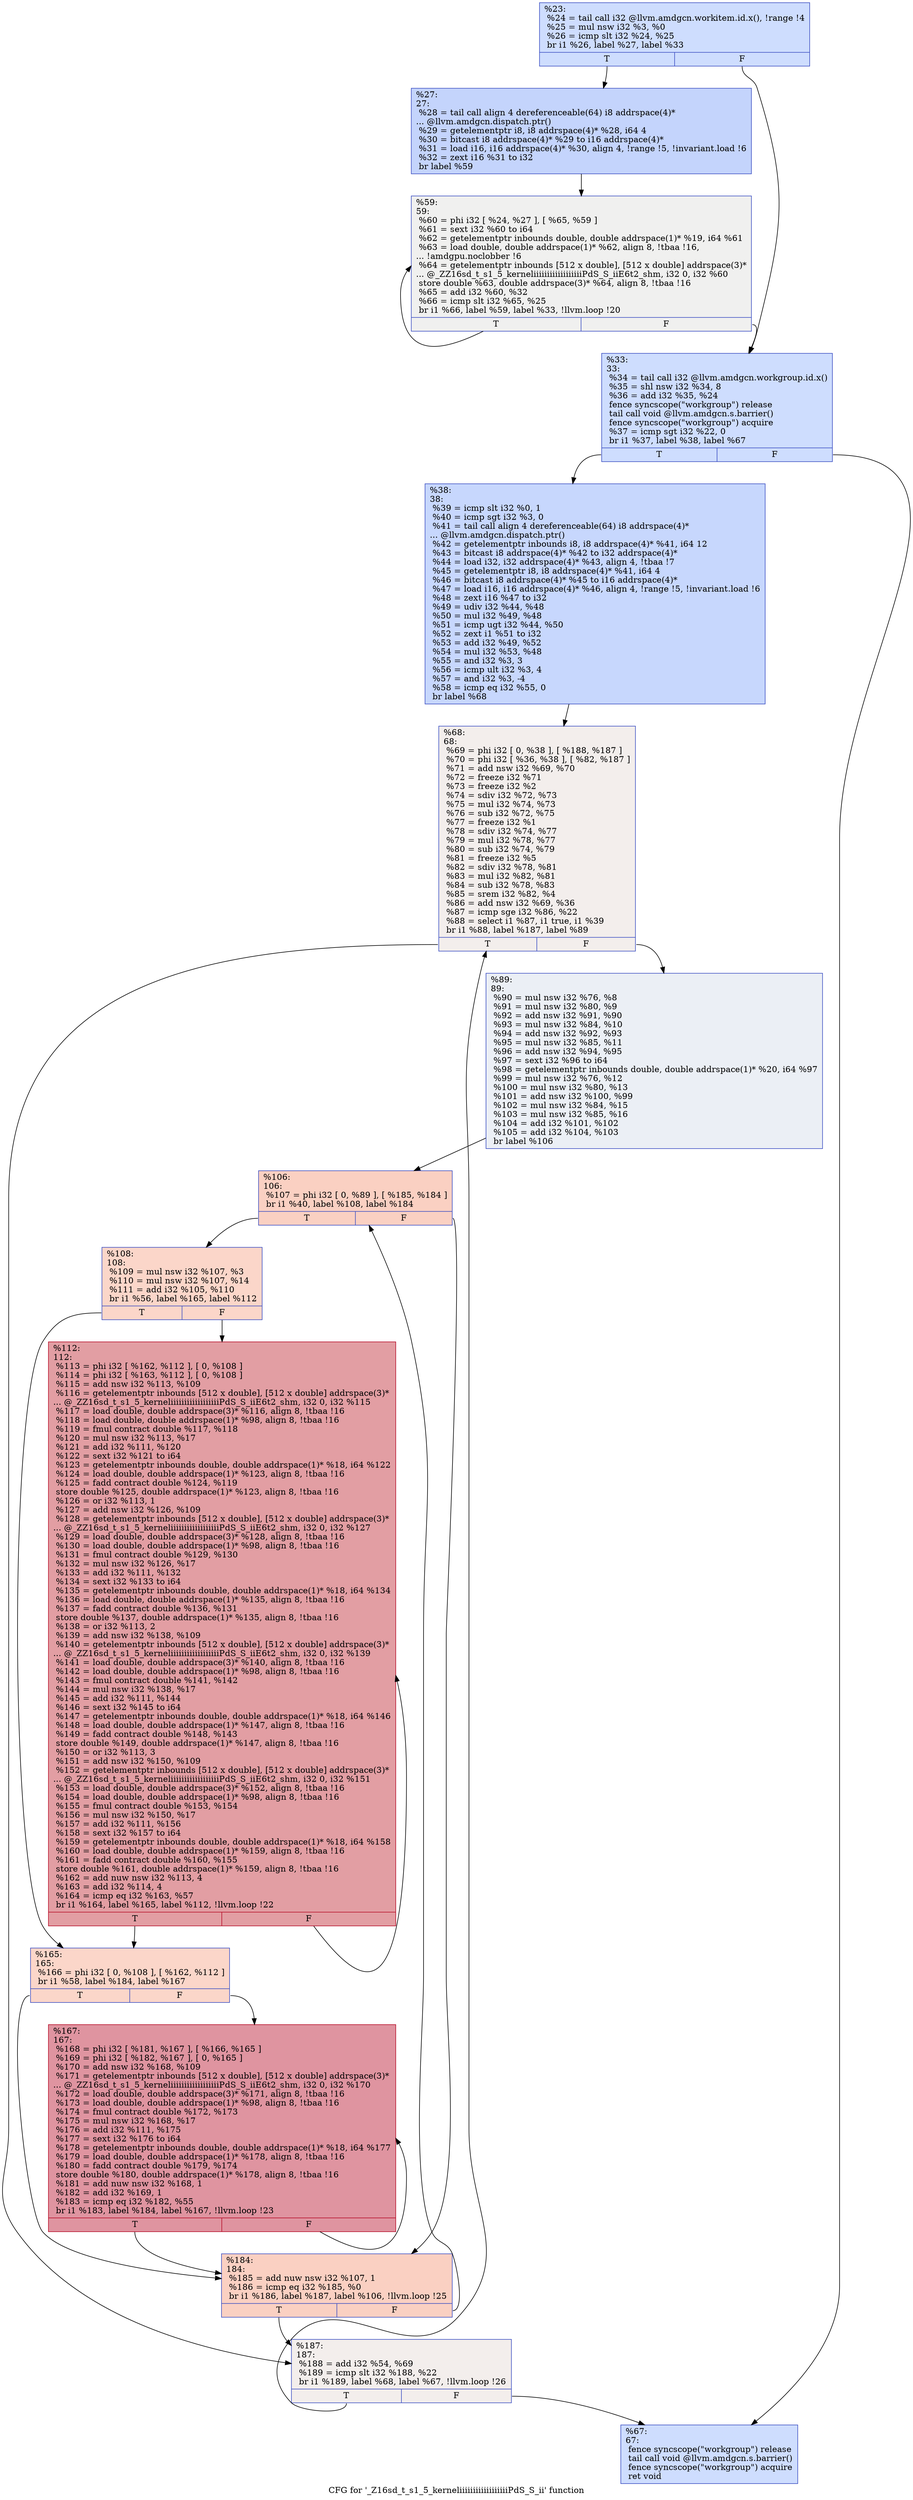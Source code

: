 digraph "CFG for '_Z16sd_t_s1_5_kerneliiiiiiiiiiiiiiiiiiPdS_S_ii' function" {
	label="CFG for '_Z16sd_t_s1_5_kerneliiiiiiiiiiiiiiiiiiPdS_S_ii' function";

	Node0x5ba27b0 [shape=record,color="#3d50c3ff", style=filled, fillcolor="#8fb1fe70",label="{%23:\l  %24 = tail call i32 @llvm.amdgcn.workitem.id.x(), !range !4\l  %25 = mul nsw i32 %3, %0\l  %26 = icmp slt i32 %24, %25\l  br i1 %26, label %27, label %33\l|{<s0>T|<s1>F}}"];
	Node0x5ba27b0:s0 -> Node0x5ba2d70;
	Node0x5ba27b0:s1 -> Node0x5ba2e00;
	Node0x5ba2d70 [shape=record,color="#3d50c3ff", style=filled, fillcolor="#7a9df870",label="{%27:\l27:                                               \l  %28 = tail call align 4 dereferenceable(64) i8 addrspace(4)*\l... @llvm.amdgcn.dispatch.ptr()\l  %29 = getelementptr i8, i8 addrspace(4)* %28, i64 4\l  %30 = bitcast i8 addrspace(4)* %29 to i16 addrspace(4)*\l  %31 = load i16, i16 addrspace(4)* %30, align 4, !range !5, !invariant.load !6\l  %32 = zext i16 %31 to i32\l  br label %59\l}"];
	Node0x5ba2d70 -> Node0x5ba2890;
	Node0x5ba2e00 [shape=record,color="#3d50c3ff", style=filled, fillcolor="#8fb1fe70",label="{%33:\l33:                                               \l  %34 = tail call i32 @llvm.amdgcn.workgroup.id.x()\l  %35 = shl nsw i32 %34, 8\l  %36 = add i32 %35, %24\l  fence syncscope(\"workgroup\") release\l  tail call void @llvm.amdgcn.s.barrier()\l  fence syncscope(\"workgroup\") acquire\l  %37 = icmp sgt i32 %22, 0\l  br i1 %37, label %38, label %67\l|{<s0>T|<s1>F}}"];
	Node0x5ba2e00:s0 -> Node0x5ba58d0;
	Node0x5ba2e00:s1 -> Node0x5ba5960;
	Node0x5ba58d0 [shape=record,color="#3d50c3ff", style=filled, fillcolor="#81a4fb70",label="{%38:\l38:                                               \l  %39 = icmp slt i32 %0, 1\l  %40 = icmp sgt i32 %3, 0\l  %41 = tail call align 4 dereferenceable(64) i8 addrspace(4)*\l... @llvm.amdgcn.dispatch.ptr()\l  %42 = getelementptr inbounds i8, i8 addrspace(4)* %41, i64 12\l  %43 = bitcast i8 addrspace(4)* %42 to i32 addrspace(4)*\l  %44 = load i32, i32 addrspace(4)* %43, align 4, !tbaa !7\l  %45 = getelementptr i8, i8 addrspace(4)* %41, i64 4\l  %46 = bitcast i8 addrspace(4)* %45 to i16 addrspace(4)*\l  %47 = load i16, i16 addrspace(4)* %46, align 4, !range !5, !invariant.load !6\l  %48 = zext i16 %47 to i32\l  %49 = udiv i32 %44, %48\l  %50 = mul i32 %49, %48\l  %51 = icmp ugt i32 %44, %50\l  %52 = zext i1 %51 to i32\l  %53 = add i32 %49, %52\l  %54 = mul i32 %53, %48\l  %55 = and i32 %3, 3\l  %56 = icmp ult i32 %3, 4\l  %57 = and i32 %3, -4\l  %58 = icmp eq i32 %55, 0\l  br label %68\l}"];
	Node0x5ba58d0 -> Node0x5ba73e0;
	Node0x5ba2890 [shape=record,color="#3d50c3ff", style=filled, fillcolor="#dedcdb70",label="{%59:\l59:                                               \l  %60 = phi i32 [ %24, %27 ], [ %65, %59 ]\l  %61 = sext i32 %60 to i64\l  %62 = getelementptr inbounds double, double addrspace(1)* %19, i64 %61\l  %63 = load double, double addrspace(1)* %62, align 8, !tbaa !16,\l... !amdgpu.noclobber !6\l  %64 = getelementptr inbounds [512 x double], [512 x double] addrspace(3)*\l... @_ZZ16sd_t_s1_5_kerneliiiiiiiiiiiiiiiiiiPdS_S_iiE6t2_shm, i32 0, i32 %60\l  store double %63, double addrspace(3)* %64, align 8, !tbaa !16\l  %65 = add i32 %60, %32\l  %66 = icmp slt i32 %65, %25\l  br i1 %66, label %59, label %33, !llvm.loop !20\l|{<s0>T|<s1>F}}"];
	Node0x5ba2890:s0 -> Node0x5ba2890;
	Node0x5ba2890:s1 -> Node0x5ba2e00;
	Node0x5ba5960 [shape=record,color="#3d50c3ff", style=filled, fillcolor="#8fb1fe70",label="{%67:\l67:                                               \l  fence syncscope(\"workgroup\") release\l  tail call void @llvm.amdgcn.s.barrier()\l  fence syncscope(\"workgroup\") acquire\l  ret void\l}"];
	Node0x5ba73e0 [shape=record,color="#3d50c3ff", style=filled, fillcolor="#e3d9d370",label="{%68:\l68:                                               \l  %69 = phi i32 [ 0, %38 ], [ %188, %187 ]\l  %70 = phi i32 [ %36, %38 ], [ %82, %187 ]\l  %71 = add nsw i32 %69, %70\l  %72 = freeze i32 %71\l  %73 = freeze i32 %2\l  %74 = sdiv i32 %72, %73\l  %75 = mul i32 %74, %73\l  %76 = sub i32 %72, %75\l  %77 = freeze i32 %1\l  %78 = sdiv i32 %74, %77\l  %79 = mul i32 %78, %77\l  %80 = sub i32 %74, %79\l  %81 = freeze i32 %5\l  %82 = sdiv i32 %78, %81\l  %83 = mul i32 %82, %81\l  %84 = sub i32 %78, %83\l  %85 = srem i32 %82, %4\l  %86 = add nsw i32 %69, %36\l  %87 = icmp sge i32 %86, %22\l  %88 = select i1 %87, i1 true, i1 %39\l  br i1 %88, label %187, label %89\l|{<s0>T|<s1>F}}"];
	Node0x5ba73e0:s0 -> Node0x5ba8730;
	Node0x5ba73e0:s1 -> Node0x5ba9310;
	Node0x5ba9310 [shape=record,color="#3d50c3ff", style=filled, fillcolor="#d1dae970",label="{%89:\l89:                                               \l  %90 = mul nsw i32 %76, %8\l  %91 = mul nsw i32 %80, %9\l  %92 = add nsw i32 %91, %90\l  %93 = mul nsw i32 %84, %10\l  %94 = add nsw i32 %92, %93\l  %95 = mul nsw i32 %85, %11\l  %96 = add nsw i32 %94, %95\l  %97 = sext i32 %96 to i64\l  %98 = getelementptr inbounds double, double addrspace(1)* %20, i64 %97\l  %99 = mul nsw i32 %76, %12\l  %100 = mul nsw i32 %80, %13\l  %101 = add nsw i32 %100, %99\l  %102 = mul nsw i32 %84, %15\l  %103 = mul nsw i32 %85, %16\l  %104 = add i32 %101, %102\l  %105 = add i32 %104, %103\l  br label %106\l}"];
	Node0x5ba9310 -> Node0x5ba9d00;
	Node0x5ba9d00 [shape=record,color="#3d50c3ff", style=filled, fillcolor="#f3947570",label="{%106:\l106:                                              \l  %107 = phi i32 [ 0, %89 ], [ %185, %184 ]\l  br i1 %40, label %108, label %184\l|{<s0>T|<s1>F}}"];
	Node0x5ba9d00:s0 -> Node0x5ba9f30;
	Node0x5ba9d00:s1 -> Node0x5ba9df0;
	Node0x5ba9f30 [shape=record,color="#3d50c3ff", style=filled, fillcolor="#f6a38570",label="{%108:\l108:                                              \l  %109 = mul nsw i32 %107, %3\l  %110 = mul nsw i32 %107, %14\l  %111 = add i32 %105, %110\l  br i1 %56, label %165, label %112\l|{<s0>T|<s1>F}}"];
	Node0x5ba9f30:s0 -> Node0x5baa220;
	Node0x5ba9f30:s1 -> Node0x5baa270;
	Node0x5baa270 [shape=record,color="#b70d28ff", style=filled, fillcolor="#be242e70",label="{%112:\l112:                                              \l  %113 = phi i32 [ %162, %112 ], [ 0, %108 ]\l  %114 = phi i32 [ %163, %112 ], [ 0, %108 ]\l  %115 = add nsw i32 %113, %109\l  %116 = getelementptr inbounds [512 x double], [512 x double] addrspace(3)*\l... @_ZZ16sd_t_s1_5_kerneliiiiiiiiiiiiiiiiiiPdS_S_iiE6t2_shm, i32 0, i32 %115\l  %117 = load double, double addrspace(3)* %116, align 8, !tbaa !16\l  %118 = load double, double addrspace(1)* %98, align 8, !tbaa !16\l  %119 = fmul contract double %117, %118\l  %120 = mul nsw i32 %113, %17\l  %121 = add i32 %111, %120\l  %122 = sext i32 %121 to i64\l  %123 = getelementptr inbounds double, double addrspace(1)* %18, i64 %122\l  %124 = load double, double addrspace(1)* %123, align 8, !tbaa !16\l  %125 = fadd contract double %124, %119\l  store double %125, double addrspace(1)* %123, align 8, !tbaa !16\l  %126 = or i32 %113, 1\l  %127 = add nsw i32 %126, %109\l  %128 = getelementptr inbounds [512 x double], [512 x double] addrspace(3)*\l... @_ZZ16sd_t_s1_5_kerneliiiiiiiiiiiiiiiiiiPdS_S_iiE6t2_shm, i32 0, i32 %127\l  %129 = load double, double addrspace(3)* %128, align 8, !tbaa !16\l  %130 = load double, double addrspace(1)* %98, align 8, !tbaa !16\l  %131 = fmul contract double %129, %130\l  %132 = mul nsw i32 %126, %17\l  %133 = add i32 %111, %132\l  %134 = sext i32 %133 to i64\l  %135 = getelementptr inbounds double, double addrspace(1)* %18, i64 %134\l  %136 = load double, double addrspace(1)* %135, align 8, !tbaa !16\l  %137 = fadd contract double %136, %131\l  store double %137, double addrspace(1)* %135, align 8, !tbaa !16\l  %138 = or i32 %113, 2\l  %139 = add nsw i32 %138, %109\l  %140 = getelementptr inbounds [512 x double], [512 x double] addrspace(3)*\l... @_ZZ16sd_t_s1_5_kerneliiiiiiiiiiiiiiiiiiPdS_S_iiE6t2_shm, i32 0, i32 %139\l  %141 = load double, double addrspace(3)* %140, align 8, !tbaa !16\l  %142 = load double, double addrspace(1)* %98, align 8, !tbaa !16\l  %143 = fmul contract double %141, %142\l  %144 = mul nsw i32 %138, %17\l  %145 = add i32 %111, %144\l  %146 = sext i32 %145 to i64\l  %147 = getelementptr inbounds double, double addrspace(1)* %18, i64 %146\l  %148 = load double, double addrspace(1)* %147, align 8, !tbaa !16\l  %149 = fadd contract double %148, %143\l  store double %149, double addrspace(1)* %147, align 8, !tbaa !16\l  %150 = or i32 %113, 3\l  %151 = add nsw i32 %150, %109\l  %152 = getelementptr inbounds [512 x double], [512 x double] addrspace(3)*\l... @_ZZ16sd_t_s1_5_kerneliiiiiiiiiiiiiiiiiiPdS_S_iiE6t2_shm, i32 0, i32 %151\l  %153 = load double, double addrspace(3)* %152, align 8, !tbaa !16\l  %154 = load double, double addrspace(1)* %98, align 8, !tbaa !16\l  %155 = fmul contract double %153, %154\l  %156 = mul nsw i32 %150, %17\l  %157 = add i32 %111, %156\l  %158 = sext i32 %157 to i64\l  %159 = getelementptr inbounds double, double addrspace(1)* %18, i64 %158\l  %160 = load double, double addrspace(1)* %159, align 8, !tbaa !16\l  %161 = fadd contract double %160, %155\l  store double %161, double addrspace(1)* %159, align 8, !tbaa !16\l  %162 = add nuw nsw i32 %113, 4\l  %163 = add i32 %114, 4\l  %164 = icmp eq i32 %163, %57\l  br i1 %164, label %165, label %112, !llvm.loop !22\l|{<s0>T|<s1>F}}"];
	Node0x5baa270:s0 -> Node0x5baa220;
	Node0x5baa270:s1 -> Node0x5baa270;
	Node0x5baa220 [shape=record,color="#3d50c3ff", style=filled, fillcolor="#f6a38570",label="{%165:\l165:                                              \l  %166 = phi i32 [ 0, %108 ], [ %162, %112 ]\l  br i1 %58, label %184, label %167\l|{<s0>T|<s1>F}}"];
	Node0x5baa220:s0 -> Node0x5ba9df0;
	Node0x5baa220:s1 -> Node0x5bac990;
	Node0x5bac990 [shape=record,color="#b70d28ff", style=filled, fillcolor="#b70d2870",label="{%167:\l167:                                              \l  %168 = phi i32 [ %181, %167 ], [ %166, %165 ]\l  %169 = phi i32 [ %182, %167 ], [ 0, %165 ]\l  %170 = add nsw i32 %168, %109\l  %171 = getelementptr inbounds [512 x double], [512 x double] addrspace(3)*\l... @_ZZ16sd_t_s1_5_kerneliiiiiiiiiiiiiiiiiiPdS_S_iiE6t2_shm, i32 0, i32 %170\l  %172 = load double, double addrspace(3)* %171, align 8, !tbaa !16\l  %173 = load double, double addrspace(1)* %98, align 8, !tbaa !16\l  %174 = fmul contract double %172, %173\l  %175 = mul nsw i32 %168, %17\l  %176 = add i32 %111, %175\l  %177 = sext i32 %176 to i64\l  %178 = getelementptr inbounds double, double addrspace(1)* %18, i64 %177\l  %179 = load double, double addrspace(1)* %178, align 8, !tbaa !16\l  %180 = fadd contract double %179, %174\l  store double %180, double addrspace(1)* %178, align 8, !tbaa !16\l  %181 = add nuw nsw i32 %168, 1\l  %182 = add i32 %169, 1\l  %183 = icmp eq i32 %182, %55\l  br i1 %183, label %184, label %167, !llvm.loop !23\l|{<s0>T|<s1>F}}"];
	Node0x5bac990:s0 -> Node0x5ba9df0;
	Node0x5bac990:s1 -> Node0x5bac990;
	Node0x5ba9df0 [shape=record,color="#3d50c3ff", style=filled, fillcolor="#f3947570",label="{%184:\l184:                                              \l  %185 = add nuw nsw i32 %107, 1\l  %186 = icmp eq i32 %185, %0\l  br i1 %186, label %187, label %106, !llvm.loop !25\l|{<s0>T|<s1>F}}"];
	Node0x5ba9df0:s0 -> Node0x5ba8730;
	Node0x5ba9df0:s1 -> Node0x5ba9d00;
	Node0x5ba8730 [shape=record,color="#3d50c3ff", style=filled, fillcolor="#e3d9d370",label="{%187:\l187:                                              \l  %188 = add i32 %54, %69\l  %189 = icmp slt i32 %188, %22\l  br i1 %189, label %68, label %67, !llvm.loop !26\l|{<s0>T|<s1>F}}"];
	Node0x5ba8730:s0 -> Node0x5ba73e0;
	Node0x5ba8730:s1 -> Node0x5ba5960;
}
